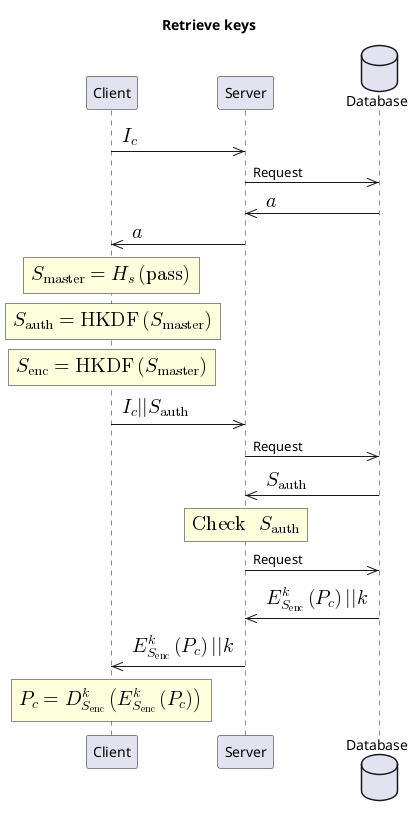 @startuml
title Retrieve keys
participant Client
participant Server
database Database

Client ->> Server: <math>I_c</math>
Server ->> Database: Request
Database ->> Server: <math>a</math>
Server ->> Client: <math>a</math>


rnote over Client
  <math>S_"master" = H_s("pass")</math>
end rnote
rnote over Client
  <math>S_"auth" = "HKDF"(S_"master")</math>
end rnote
rnote over Client
  <math>S_"enc" = "HKDF"(S_"master")</math>
end rnote

Client ->> Server: <math>I_c || S_"auth"</math>
Server ->> Database: Request
Database ->> Server: <math>S_"auth"</math>

rnote over Server
<math>"Check " S_"auth"</math>
end rnote

Server ->> Database: Request
Database ->> Server: <math>E_{S_"enc"}^k(P_c) || k</math>

Server ->> Client: <math>E_{S_"enc"}^k(P_c) || k</math>

rnote over Client
  <math>P_c = D_{S_"enc"}^k(E_{S_"enc"}^k(P_c))</math>
end rnote


@enduml